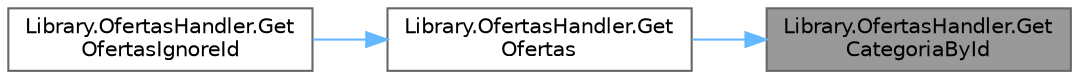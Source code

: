 digraph "Library.OfertasHandler.GetCategoriaById"
{
 // INTERACTIVE_SVG=YES
 // LATEX_PDF_SIZE
  bgcolor="transparent";
  edge [fontname=Helvetica,fontsize=10,labelfontname=Helvetica,labelfontsize=10];
  node [fontname=Helvetica,fontsize=10,shape=box,height=0.2,width=0.4];
  rankdir="RL";
  Node1 [label="Library.OfertasHandler.Get\lCategoriaById",height=0.2,width=0.4,color="gray40", fillcolor="grey60", style="filled", fontcolor="black",tooltip="Método para obtener una Categoria por id."];
  Node1 -> Node2 [dir="back",color="steelblue1",style="solid"];
  Node2 [label="Library.OfertasHandler.Get\lOfertas",height=0.2,width=0.4,color="grey40", fillcolor="white", style="filled",URL="$classLibrary_1_1OfertasHandler.html#a4b8c9e0b2ae1720933457f3862c0a231",tooltip="Método para obtener OfertaDeServicio."];
  Node2 -> Node3 [dir="back",color="steelblue1",style="solid"];
  Node3 [label="Library.OfertasHandler.Get\lOfertasIgnoreId",height=0.2,width=0.4,color="grey40", fillcolor="white", style="filled",URL="$classLibrary_1_1OfertasHandler.html#a5e48f9d4950d21460c3b07364746c5dc",tooltip="Método para obtener una lista de todas las OfertaDeServicio"];
}
